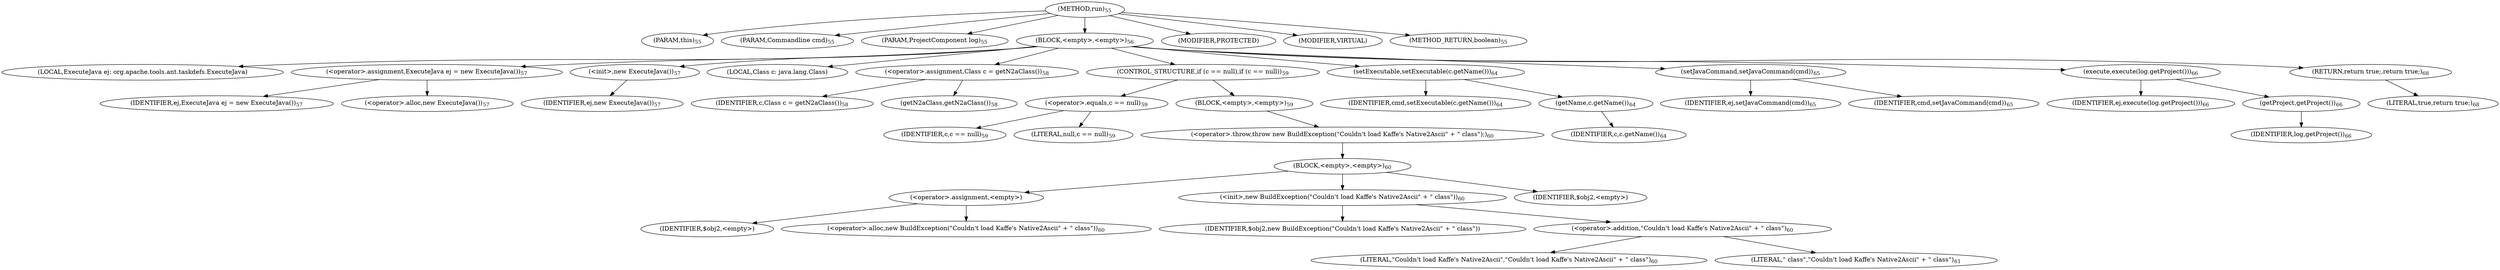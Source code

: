 digraph "run" {  
"41" [label = <(METHOD,run)<SUB>55</SUB>> ]
"42" [label = <(PARAM,this)<SUB>55</SUB>> ]
"43" [label = <(PARAM,Commandline cmd)<SUB>55</SUB>> ]
"44" [label = <(PARAM,ProjectComponent log)<SUB>55</SUB>> ]
"45" [label = <(BLOCK,&lt;empty&gt;,&lt;empty&gt;)<SUB>56</SUB>> ]
"4" [label = <(LOCAL,ExecuteJava ej: org.apache.tools.ant.taskdefs.ExecuteJava)> ]
"46" [label = <(&lt;operator&gt;.assignment,ExecuteJava ej = new ExecuteJava())<SUB>57</SUB>> ]
"47" [label = <(IDENTIFIER,ej,ExecuteJava ej = new ExecuteJava())<SUB>57</SUB>> ]
"48" [label = <(&lt;operator&gt;.alloc,new ExecuteJava())<SUB>57</SUB>> ]
"49" [label = <(&lt;init&gt;,new ExecuteJava())<SUB>57</SUB>> ]
"3" [label = <(IDENTIFIER,ej,new ExecuteJava())<SUB>57</SUB>> ]
"50" [label = <(LOCAL,Class c: java.lang.Class)> ]
"51" [label = <(&lt;operator&gt;.assignment,Class c = getN2aClass())<SUB>58</SUB>> ]
"52" [label = <(IDENTIFIER,c,Class c = getN2aClass())<SUB>58</SUB>> ]
"53" [label = <(getN2aClass,getN2aClass())<SUB>58</SUB>> ]
"54" [label = <(CONTROL_STRUCTURE,if (c == null),if (c == null))<SUB>59</SUB>> ]
"55" [label = <(&lt;operator&gt;.equals,c == null)<SUB>59</SUB>> ]
"56" [label = <(IDENTIFIER,c,c == null)<SUB>59</SUB>> ]
"57" [label = <(LITERAL,null,c == null)<SUB>59</SUB>> ]
"58" [label = <(BLOCK,&lt;empty&gt;,&lt;empty&gt;)<SUB>59</SUB>> ]
"59" [label = <(&lt;operator&gt;.throw,throw new BuildException(&quot;Couldn't load Kaffe's Native2Ascii&quot; + &quot; class&quot;);)<SUB>60</SUB>> ]
"60" [label = <(BLOCK,&lt;empty&gt;,&lt;empty&gt;)<SUB>60</SUB>> ]
"61" [label = <(&lt;operator&gt;.assignment,&lt;empty&gt;)> ]
"62" [label = <(IDENTIFIER,$obj2,&lt;empty&gt;)> ]
"63" [label = <(&lt;operator&gt;.alloc,new BuildException(&quot;Couldn't load Kaffe's Native2Ascii&quot; + &quot; class&quot;))<SUB>60</SUB>> ]
"64" [label = <(&lt;init&gt;,new BuildException(&quot;Couldn't load Kaffe's Native2Ascii&quot; + &quot; class&quot;))<SUB>60</SUB>> ]
"65" [label = <(IDENTIFIER,$obj2,new BuildException(&quot;Couldn't load Kaffe's Native2Ascii&quot; + &quot; class&quot;))> ]
"66" [label = <(&lt;operator&gt;.addition,&quot;Couldn't load Kaffe's Native2Ascii&quot; + &quot; class&quot;)<SUB>60</SUB>> ]
"67" [label = <(LITERAL,&quot;Couldn't load Kaffe's Native2Ascii&quot;,&quot;Couldn't load Kaffe's Native2Ascii&quot; + &quot; class&quot;)<SUB>60</SUB>> ]
"68" [label = <(LITERAL,&quot; class&quot;,&quot;Couldn't load Kaffe's Native2Ascii&quot; + &quot; class&quot;)<SUB>61</SUB>> ]
"69" [label = <(IDENTIFIER,$obj2,&lt;empty&gt;)> ]
"70" [label = <(setExecutable,setExecutable(c.getName()))<SUB>64</SUB>> ]
"71" [label = <(IDENTIFIER,cmd,setExecutable(c.getName()))<SUB>64</SUB>> ]
"72" [label = <(getName,c.getName())<SUB>64</SUB>> ]
"73" [label = <(IDENTIFIER,c,c.getName())<SUB>64</SUB>> ]
"74" [label = <(setJavaCommand,setJavaCommand(cmd))<SUB>65</SUB>> ]
"75" [label = <(IDENTIFIER,ej,setJavaCommand(cmd))<SUB>65</SUB>> ]
"76" [label = <(IDENTIFIER,cmd,setJavaCommand(cmd))<SUB>65</SUB>> ]
"77" [label = <(execute,execute(log.getProject()))<SUB>66</SUB>> ]
"78" [label = <(IDENTIFIER,ej,execute(log.getProject()))<SUB>66</SUB>> ]
"79" [label = <(getProject,getProject())<SUB>66</SUB>> ]
"80" [label = <(IDENTIFIER,log,getProject())<SUB>66</SUB>> ]
"81" [label = <(RETURN,return true;,return true;)<SUB>68</SUB>> ]
"82" [label = <(LITERAL,true,return true;)<SUB>68</SUB>> ]
"83" [label = <(MODIFIER,PROTECTED)> ]
"84" [label = <(MODIFIER,VIRTUAL)> ]
"85" [label = <(METHOD_RETURN,boolean)<SUB>55</SUB>> ]
  "41" -> "42" 
  "41" -> "43" 
  "41" -> "44" 
  "41" -> "45" 
  "41" -> "83" 
  "41" -> "84" 
  "41" -> "85" 
  "45" -> "4" 
  "45" -> "46" 
  "45" -> "49" 
  "45" -> "50" 
  "45" -> "51" 
  "45" -> "54" 
  "45" -> "70" 
  "45" -> "74" 
  "45" -> "77" 
  "45" -> "81" 
  "46" -> "47" 
  "46" -> "48" 
  "49" -> "3" 
  "51" -> "52" 
  "51" -> "53" 
  "54" -> "55" 
  "54" -> "58" 
  "55" -> "56" 
  "55" -> "57" 
  "58" -> "59" 
  "59" -> "60" 
  "60" -> "61" 
  "60" -> "64" 
  "60" -> "69" 
  "61" -> "62" 
  "61" -> "63" 
  "64" -> "65" 
  "64" -> "66" 
  "66" -> "67" 
  "66" -> "68" 
  "70" -> "71" 
  "70" -> "72" 
  "72" -> "73" 
  "74" -> "75" 
  "74" -> "76" 
  "77" -> "78" 
  "77" -> "79" 
  "79" -> "80" 
  "81" -> "82" 
}
